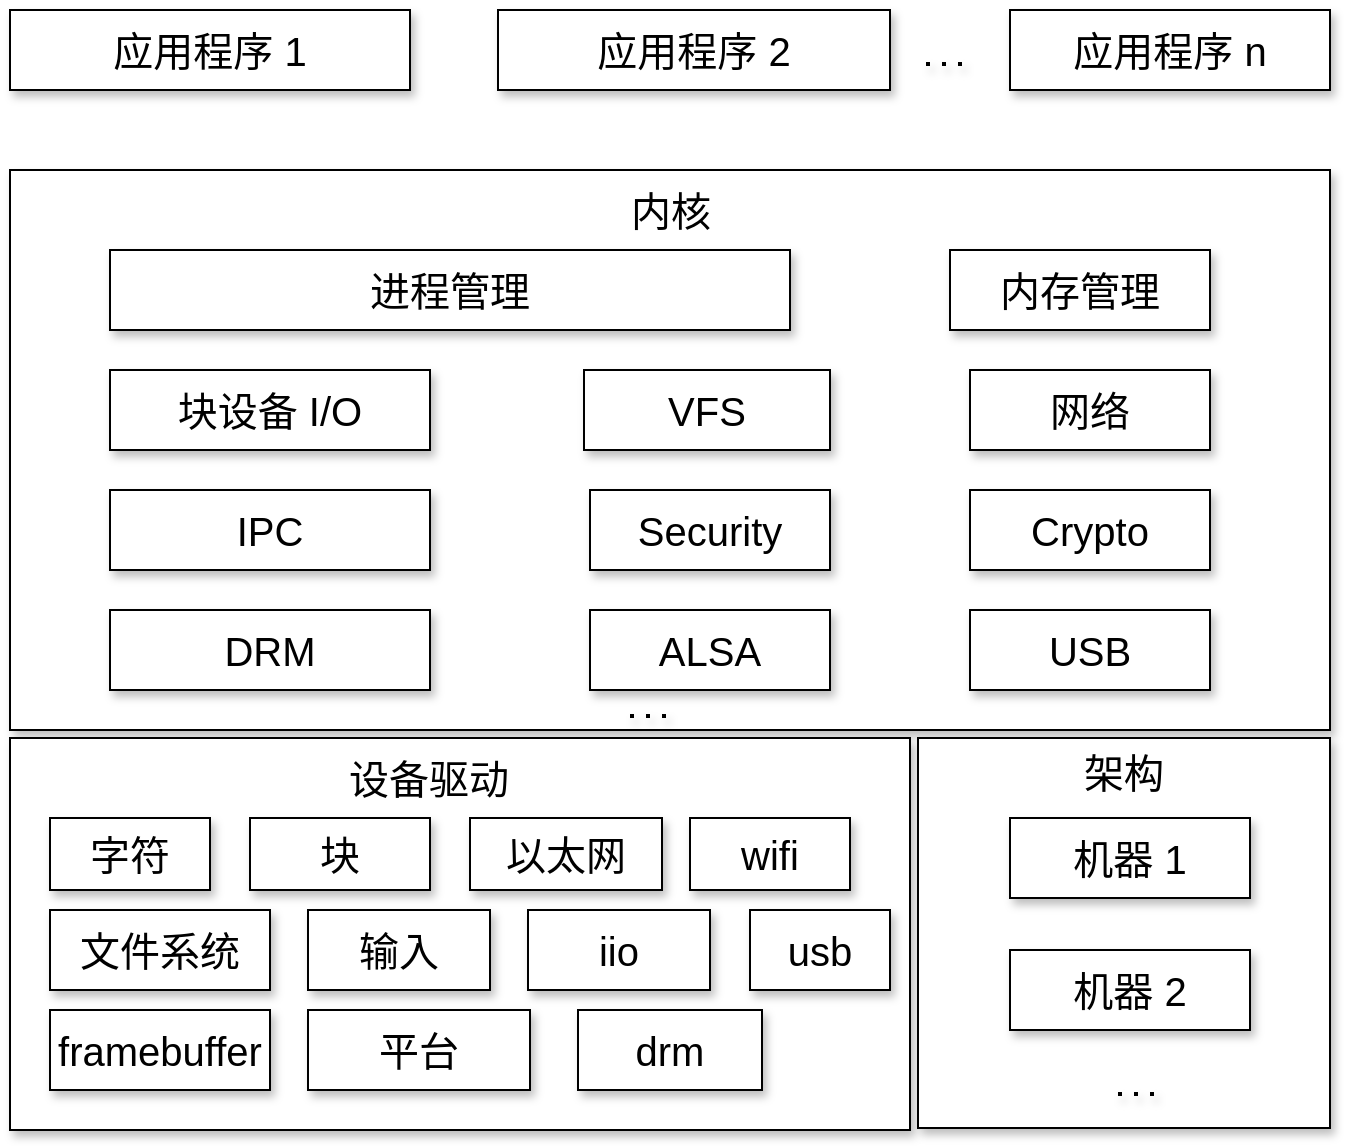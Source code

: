 <mxfile>
    <diagram id="4ORXoXpxBxCznqyrlw8V" name="Page-1">
        <mxGraphModel dx="1776" dy="725" grid="1" gridSize="10" guides="1" tooltips="1" connect="1" arrows="1" fold="1" page="1" pageScale="1" pageWidth="827" pageHeight="1169" math="0" shadow="0">
            <root>
                <mxCell id="0"/>
                <mxCell id="1" parent="0"/>
                <mxCell id="2" value="应用程序 1" style="rounded=0;whiteSpace=wrap;html=1;shadow=1;fontSize=20;" parent="1" vertex="1">
                    <mxGeometry x="110" y="40" width="200" height="40" as="geometry"/>
                </mxCell>
                <mxCell id="3" value="应用程序 2" style="rounded=0;whiteSpace=wrap;html=1;shadow=1;fontSize=20;" parent="1" vertex="1">
                    <mxGeometry x="354" y="40" width="196" height="40" as="geometry"/>
                </mxCell>
                <mxCell id="4" value="应用程序 n" style="rounded=0;whiteSpace=wrap;html=1;shadow=1;fontSize=20;" parent="1" vertex="1">
                    <mxGeometry x="610" y="40" width="160" height="40" as="geometry"/>
                </mxCell>
                <mxCell id="6" value="" style="rounded=0;whiteSpace=wrap;html=1;shadow=1;fontSize=20;" parent="1" vertex="1">
                    <mxGeometry x="110" y="120" width="660" height="280" as="geometry"/>
                </mxCell>
                <mxCell id="7" value="进程管理" style="rounded=0;whiteSpace=wrap;html=1;shadow=1;fontSize=20;" parent="1" vertex="1">
                    <mxGeometry x="160" y="160" width="340" height="40" as="geometry"/>
                </mxCell>
                <mxCell id="8" value="内存管理" style="rounded=0;whiteSpace=wrap;html=1;shadow=1;fontSize=20;" parent="1" vertex="1">
                    <mxGeometry x="580" y="160" width="130" height="40" as="geometry"/>
                </mxCell>
                <mxCell id="9" value="内核" style="text;html=1;align=center;verticalAlign=middle;resizable=0;points=[];autosize=1;strokeColor=none;fillColor=none;fontSize=20;" parent="1" vertex="1">
                    <mxGeometry x="410" y="120" width="60" height="40" as="geometry"/>
                </mxCell>
                <mxCell id="10" value="块设备 I/O" style="rounded=0;whiteSpace=wrap;html=1;shadow=1;fontSize=20;" parent="1" vertex="1">
                    <mxGeometry x="160" y="220" width="160" height="40" as="geometry"/>
                </mxCell>
                <mxCell id="11" value="VFS" style="rounded=0;whiteSpace=wrap;html=1;shadow=1;fontSize=20;" parent="1" vertex="1">
                    <mxGeometry x="397" y="220" width="123" height="40" as="geometry"/>
                </mxCell>
                <mxCell id="13" value="网络" style="rounded=0;whiteSpace=wrap;html=1;shadow=1;fontSize=20;" parent="1" vertex="1">
                    <mxGeometry x="590" y="220" width="120" height="40" as="geometry"/>
                </mxCell>
                <mxCell id="14" value="IPC" style="rounded=0;whiteSpace=wrap;html=1;shadow=1;fontSize=20;" parent="1" vertex="1">
                    <mxGeometry x="160" y="280" width="160" height="40" as="geometry"/>
                </mxCell>
                <mxCell id="15" value="Security" style="rounded=0;whiteSpace=wrap;html=1;shadow=1;fontSize=20;" parent="1" vertex="1">
                    <mxGeometry x="400" y="280" width="120" height="40" as="geometry"/>
                </mxCell>
                <mxCell id="16" value="Crypto" style="rounded=0;whiteSpace=wrap;html=1;shadow=1;fontSize=20;" parent="1" vertex="1">
                    <mxGeometry x="590" y="280" width="120" height="40" as="geometry"/>
                </mxCell>
                <mxCell id="17" value="DRM" style="rounded=0;whiteSpace=wrap;html=1;shadow=1;fontSize=20;" parent="1" vertex="1">
                    <mxGeometry x="160" y="340" width="160" height="40" as="geometry"/>
                </mxCell>
                <mxCell id="18" value="ALSA" style="rounded=0;whiteSpace=wrap;html=1;shadow=1;fontSize=20;" parent="1" vertex="1">
                    <mxGeometry x="400" y="340" width="120" height="40" as="geometry"/>
                </mxCell>
                <mxCell id="19" value="USB" style="rounded=0;whiteSpace=wrap;html=1;shadow=1;fontSize=20;" parent="1" vertex="1">
                    <mxGeometry x="590" y="340" width="120" height="40" as="geometry"/>
                </mxCell>
                <mxCell id="20" value="" style="rounded=0;whiteSpace=wrap;html=1;shadow=1;fontSize=20;" parent="1" vertex="1">
                    <mxGeometry x="110" y="404" width="450" height="196" as="geometry"/>
                </mxCell>
                <mxCell id="24" value="" style="endArrow=none;dashed=1;html=1;dashPattern=1 3;strokeWidth=2;shadow=1;fontSize=20;" parent="1" edge="1">
                    <mxGeometry width="50" height="50" relative="1" as="geometry">
                        <mxPoint x="420" y="393" as="sourcePoint"/>
                        <mxPoint x="438" y="393" as="targetPoint"/>
                    </mxGeometry>
                </mxCell>
                <mxCell id="25" value="" style="endArrow=none;dashed=1;html=1;dashPattern=1 3;strokeWidth=2;shadow=1;fontSize=20;" edge="1" parent="1">
                    <mxGeometry width="50" height="50" relative="1" as="geometry">
                        <mxPoint x="568" y="67" as="sourcePoint"/>
                        <mxPoint x="588" y="67" as="targetPoint"/>
                    </mxGeometry>
                </mxCell>
                <mxCell id="26" value="设备驱动" style="text;html=1;align=center;verticalAlign=middle;resizable=0;points=[];autosize=1;strokeColor=none;fillColor=none;fontSize=20;" vertex="1" parent="1">
                    <mxGeometry x="269" y="404" width="100" height="40" as="geometry"/>
                </mxCell>
                <mxCell id="27" value="字符" style="rounded=0;whiteSpace=wrap;html=1;fontSize=20;shadow=1;" vertex="1" parent="1">
                    <mxGeometry x="130" y="444" width="80" height="36" as="geometry"/>
                </mxCell>
                <mxCell id="28" value="块" style="rounded=0;whiteSpace=wrap;html=1;fontSize=20;shadow=1;" vertex="1" parent="1">
                    <mxGeometry x="230" y="444" width="90" height="36" as="geometry"/>
                </mxCell>
                <mxCell id="29" value="以太网" style="rounded=0;whiteSpace=wrap;html=1;fontSize=20;shadow=1;" vertex="1" parent="1">
                    <mxGeometry x="340" y="444" width="96" height="36" as="geometry"/>
                </mxCell>
                <mxCell id="30" value="wifi" style="rounded=0;whiteSpace=wrap;html=1;fontSize=20;shadow=1;" vertex="1" parent="1">
                    <mxGeometry x="450" y="444" width="80" height="36" as="geometry"/>
                </mxCell>
                <mxCell id="31" value="文件系统" style="rounded=0;whiteSpace=wrap;html=1;fontSize=20;shadow=1;" vertex="1" parent="1">
                    <mxGeometry x="130" y="490" width="110" height="40" as="geometry"/>
                </mxCell>
                <mxCell id="32" value="输入" style="rounded=0;whiteSpace=wrap;html=1;fontSize=20;shadow=1;" vertex="1" parent="1">
                    <mxGeometry x="259" y="490" width="91" height="40" as="geometry"/>
                </mxCell>
                <mxCell id="33" value="iio" style="rounded=0;whiteSpace=wrap;html=1;fontSize=20;shadow=1;" vertex="1" parent="1">
                    <mxGeometry x="369" y="490" width="91" height="40" as="geometry"/>
                </mxCell>
                <mxCell id="34" value="usb" style="rounded=0;whiteSpace=wrap;html=1;fontSize=20;shadow=1;" vertex="1" parent="1">
                    <mxGeometry x="480" y="490" width="70" height="40" as="geometry"/>
                </mxCell>
                <mxCell id="35" value="framebuffer" style="rounded=0;whiteSpace=wrap;html=1;fontSize=20;shadow=1;" vertex="1" parent="1">
                    <mxGeometry x="130" y="540" width="110" height="40" as="geometry"/>
                </mxCell>
                <mxCell id="36" value="平台" style="rounded=0;whiteSpace=wrap;html=1;fontSize=20;shadow=1;" vertex="1" parent="1">
                    <mxGeometry x="259" y="540" width="111" height="40" as="geometry"/>
                </mxCell>
                <mxCell id="37" value="drm" style="rounded=0;whiteSpace=wrap;html=1;fontSize=20;shadow=1;" vertex="1" parent="1">
                    <mxGeometry x="394" y="540" width="92" height="40" as="geometry"/>
                </mxCell>
                <mxCell id="38" value="" style="rounded=0;whiteSpace=wrap;html=1;fontSize=20;shadow=1;" vertex="1" parent="1">
                    <mxGeometry x="564" y="404" width="206" height="195" as="geometry"/>
                </mxCell>
                <mxCell id="40" value="架构" style="text;html=1;strokeColor=none;fillColor=none;align=center;verticalAlign=middle;whiteSpace=wrap;rounded=0;shadow=1;fontSize=20;" vertex="1" parent="1">
                    <mxGeometry x="637" y="406" width="60" height="30" as="geometry"/>
                </mxCell>
                <mxCell id="42" value="机器 1" style="rounded=0;whiteSpace=wrap;html=1;shadow=1;fontSize=20;" vertex="1" parent="1">
                    <mxGeometry x="610" y="444" width="120" height="40" as="geometry"/>
                </mxCell>
                <mxCell id="43" value="机器 2" style="rounded=0;whiteSpace=wrap;html=1;shadow=1;fontSize=20;" vertex="1" parent="1">
                    <mxGeometry x="610" y="510" width="120" height="40" as="geometry"/>
                </mxCell>
                <mxCell id="44" value="" style="endArrow=none;dashed=1;html=1;dashPattern=1 3;strokeWidth=2;shadow=1;fontSize=20;" edge="1" parent="1">
                    <mxGeometry width="50" height="50" relative="1" as="geometry">
                        <mxPoint x="664" y="582" as="sourcePoint"/>
                        <mxPoint x="684" y="582" as="targetPoint"/>
                    </mxGeometry>
                </mxCell>
            </root>
        </mxGraphModel>
    </diagram>
</mxfile>